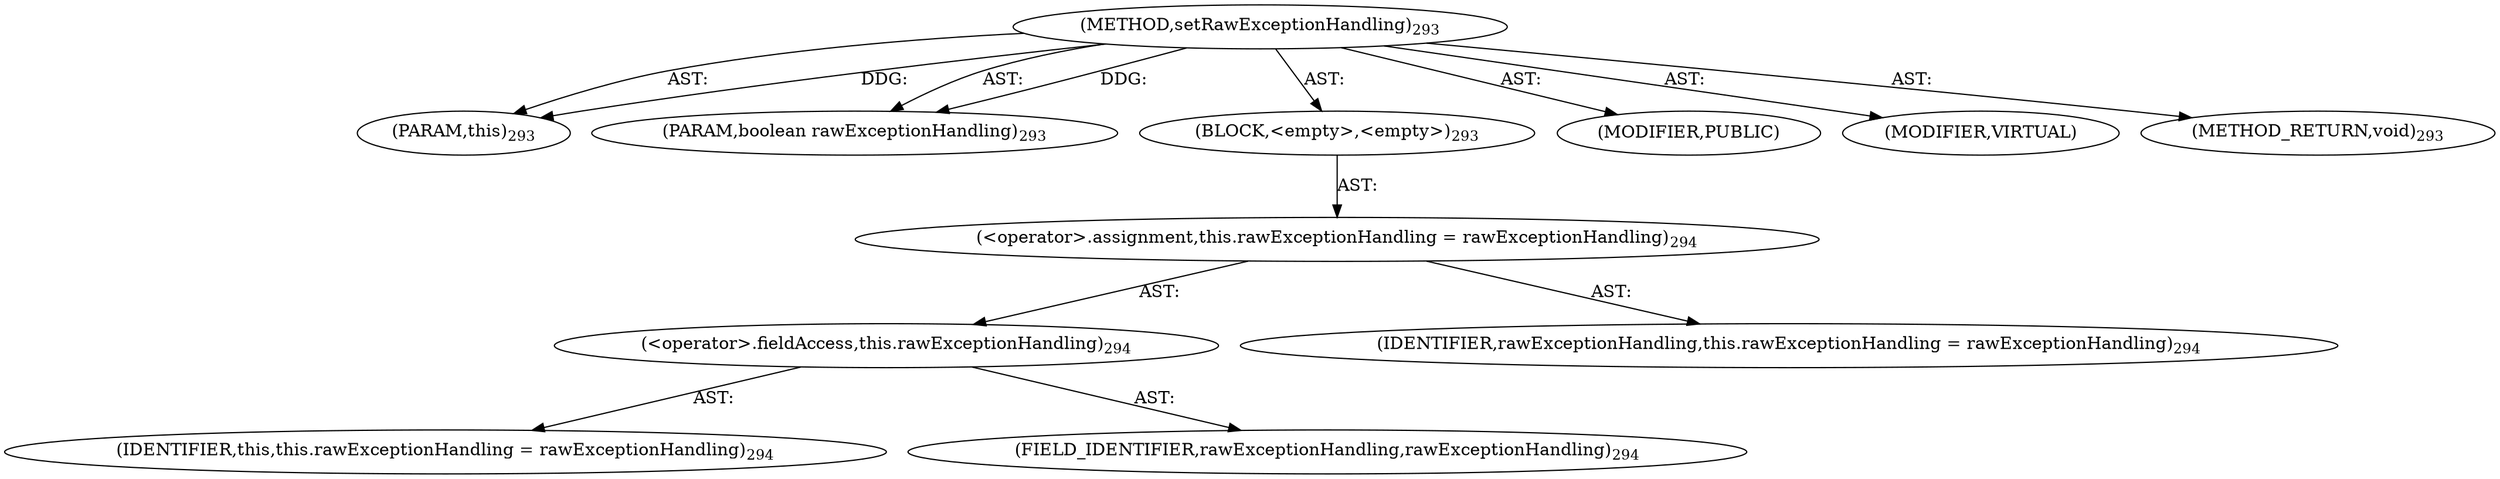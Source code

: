 digraph "setRawExceptionHandling" {  
"111669149708" [label = <(METHOD,setRawExceptionHandling)<SUB>293</SUB>> ]
"115964117004" [label = <(PARAM,this)<SUB>293</SUB>> ]
"115964117023" [label = <(PARAM,boolean rawExceptionHandling)<SUB>293</SUB>> ]
"25769803788" [label = <(BLOCK,&lt;empty&gt;,&lt;empty&gt;)<SUB>293</SUB>> ]
"30064771097" [label = <(&lt;operator&gt;.assignment,this.rawExceptionHandling = rawExceptionHandling)<SUB>294</SUB>> ]
"30064771098" [label = <(&lt;operator&gt;.fieldAccess,this.rawExceptionHandling)<SUB>294</SUB>> ]
"68719476748" [label = <(IDENTIFIER,this,this.rawExceptionHandling = rawExceptionHandling)<SUB>294</SUB>> ]
"55834574860" [label = <(FIELD_IDENTIFIER,rawExceptionHandling,rawExceptionHandling)<SUB>294</SUB>> ]
"68719476772" [label = <(IDENTIFIER,rawExceptionHandling,this.rawExceptionHandling = rawExceptionHandling)<SUB>294</SUB>> ]
"133143986216" [label = <(MODIFIER,PUBLIC)> ]
"133143986217" [label = <(MODIFIER,VIRTUAL)> ]
"128849018892" [label = <(METHOD_RETURN,void)<SUB>293</SUB>> ]
  "111669149708" -> "115964117004"  [ label = "AST: "] 
  "111669149708" -> "115964117023"  [ label = "AST: "] 
  "111669149708" -> "25769803788"  [ label = "AST: "] 
  "111669149708" -> "133143986216"  [ label = "AST: "] 
  "111669149708" -> "133143986217"  [ label = "AST: "] 
  "111669149708" -> "128849018892"  [ label = "AST: "] 
  "25769803788" -> "30064771097"  [ label = "AST: "] 
  "30064771097" -> "30064771098"  [ label = "AST: "] 
  "30064771097" -> "68719476772"  [ label = "AST: "] 
  "30064771098" -> "68719476748"  [ label = "AST: "] 
  "30064771098" -> "55834574860"  [ label = "AST: "] 
  "111669149708" -> "115964117004"  [ label = "DDG: "] 
  "111669149708" -> "115964117023"  [ label = "DDG: "] 
}
